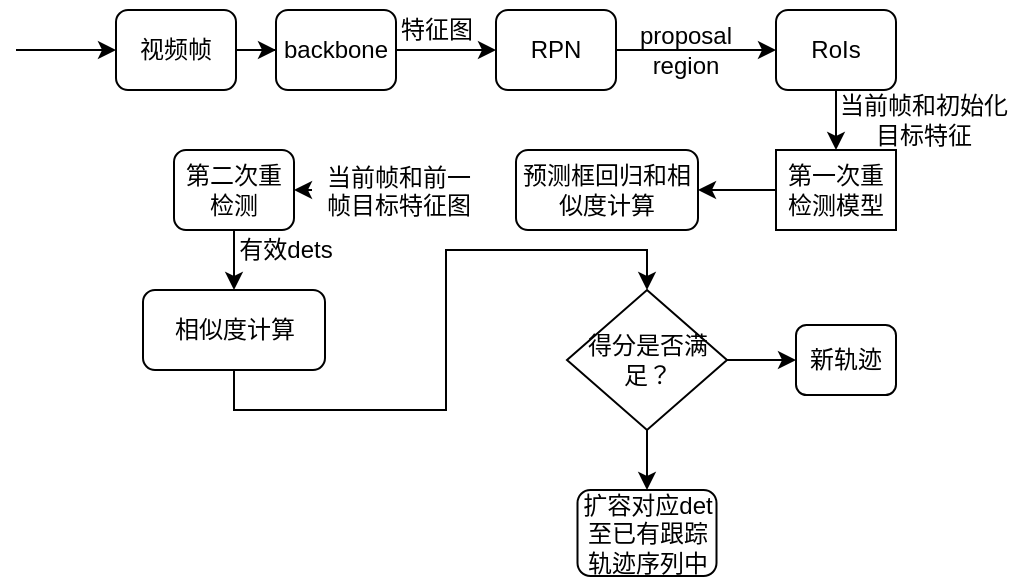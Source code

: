 <mxfile version="20.5.3" type="github">
  <diagram id="C5RBs43oDa-KdzZeNtuy" name="Page-1">
    <mxGraphModel dx="1445" dy="336" grid="1" gridSize="10" guides="1" tooltips="1" connect="1" arrows="1" fold="1" page="1" pageScale="1" pageWidth="827" pageHeight="1169" math="0" shadow="0">
      <root>
        <mxCell id="WIyWlLk6GJQsqaUBKTNV-0" />
        <mxCell id="WIyWlLk6GJQsqaUBKTNV-1" parent="WIyWlLk6GJQsqaUBKTNV-0" />
        <mxCell id="yq9W5TSuTJ_uVS9eRUoZ-3" style="edgeStyle=orthogonalEdgeStyle;rounded=0;orthogonalLoop=1;jettySize=auto;html=1;entryX=0;entryY=0.5;entryDx=0;entryDy=0;" edge="1" parent="WIyWlLk6GJQsqaUBKTNV-1" source="yq9W5TSuTJ_uVS9eRUoZ-1" target="yq9W5TSuTJ_uVS9eRUoZ-2">
          <mxGeometry relative="1" as="geometry" />
        </mxCell>
        <mxCell id="yq9W5TSuTJ_uVS9eRUoZ-1" value="backbone" style="rounded=1;whiteSpace=wrap;html=1;fontSize=12;glass=0;strokeWidth=1;shadow=0;" vertex="1" parent="WIyWlLk6GJQsqaUBKTNV-1">
          <mxGeometry x="90" y="170" width="60" height="40" as="geometry" />
        </mxCell>
        <mxCell id="yq9W5TSuTJ_uVS9eRUoZ-6" style="edgeStyle=orthogonalEdgeStyle;rounded=0;orthogonalLoop=1;jettySize=auto;html=1;entryX=0;entryY=0.5;entryDx=0;entryDy=0;" edge="1" parent="WIyWlLk6GJQsqaUBKTNV-1" source="yq9W5TSuTJ_uVS9eRUoZ-2" target="yq9W5TSuTJ_uVS9eRUoZ-4">
          <mxGeometry relative="1" as="geometry" />
        </mxCell>
        <mxCell id="yq9W5TSuTJ_uVS9eRUoZ-2" value="RPN" style="rounded=1;whiteSpace=wrap;html=1;fontSize=12;glass=0;strokeWidth=1;shadow=0;" vertex="1" parent="WIyWlLk6GJQsqaUBKTNV-1">
          <mxGeometry x="200" y="170" width="60" height="40" as="geometry" />
        </mxCell>
        <mxCell id="yq9W5TSuTJ_uVS9eRUoZ-13" style="edgeStyle=orthogonalEdgeStyle;rounded=0;orthogonalLoop=1;jettySize=auto;html=1;exitX=0.5;exitY=1;exitDx=0;exitDy=0;entryX=0.5;entryY=0;entryDx=0;entryDy=0;" edge="1" parent="WIyWlLk6GJQsqaUBKTNV-1" source="yq9W5TSuTJ_uVS9eRUoZ-4" target="yq9W5TSuTJ_uVS9eRUoZ-12">
          <mxGeometry relative="1" as="geometry" />
        </mxCell>
        <mxCell id="yq9W5TSuTJ_uVS9eRUoZ-4" value="RoIs" style="rounded=1;whiteSpace=wrap;html=1;fontSize=12;glass=0;strokeWidth=1;shadow=0;" vertex="1" parent="WIyWlLk6GJQsqaUBKTNV-1">
          <mxGeometry x="340" y="170" width="60" height="40" as="geometry" />
        </mxCell>
        <mxCell id="yq9W5TSuTJ_uVS9eRUoZ-9" style="edgeStyle=orthogonalEdgeStyle;rounded=0;orthogonalLoop=1;jettySize=auto;html=1;entryX=0;entryY=0.5;entryDx=0;entryDy=0;" edge="1" parent="WIyWlLk6GJQsqaUBKTNV-1" source="yq9W5TSuTJ_uVS9eRUoZ-8" target="yq9W5TSuTJ_uVS9eRUoZ-1">
          <mxGeometry relative="1" as="geometry" />
        </mxCell>
        <mxCell id="yq9W5TSuTJ_uVS9eRUoZ-8" value="视频帧" style="rounded=1;whiteSpace=wrap;html=1;fontSize=12;glass=0;strokeWidth=1;shadow=0;" vertex="1" parent="WIyWlLk6GJQsqaUBKTNV-1">
          <mxGeometry x="10" y="170" width="60" height="40" as="geometry" />
        </mxCell>
        <mxCell id="yq9W5TSuTJ_uVS9eRUoZ-19" style="edgeStyle=orthogonalEdgeStyle;rounded=0;orthogonalLoop=1;jettySize=auto;html=1;exitX=0;exitY=0.5;exitDx=0;exitDy=0;entryX=1;entryY=0.5;entryDx=0;entryDy=0;" edge="1" parent="WIyWlLk6GJQsqaUBKTNV-1" source="yq9W5TSuTJ_uVS9eRUoZ-12" target="yq9W5TSuTJ_uVS9eRUoZ-20">
          <mxGeometry relative="1" as="geometry">
            <mxPoint x="310" y="260" as="targetPoint" />
          </mxGeometry>
        </mxCell>
        <mxCell id="yq9W5TSuTJ_uVS9eRUoZ-12" value="第一次重检测模型" style="rounded=0;whiteSpace=wrap;html=1;" vertex="1" parent="WIyWlLk6GJQsqaUBKTNV-1">
          <mxGeometry x="340" y="240" width="60" height="40" as="geometry" />
        </mxCell>
        <mxCell id="yq9W5TSuTJ_uVS9eRUoZ-16" value="" style="endArrow=classic;html=1;rounded=0;entryX=0;entryY=0.5;entryDx=0;entryDy=0;" edge="1" parent="WIyWlLk6GJQsqaUBKTNV-1" target="yq9W5TSuTJ_uVS9eRUoZ-8">
          <mxGeometry width="50" height="50" relative="1" as="geometry">
            <mxPoint x="-40" y="190" as="sourcePoint" />
            <mxPoint x="-40" y="160" as="targetPoint" />
          </mxGeometry>
        </mxCell>
        <mxCell id="yq9W5TSuTJ_uVS9eRUoZ-17" value="proposal region" style="text;html=1;strokeColor=none;fillColor=none;align=center;verticalAlign=middle;whiteSpace=wrap;rounded=0;" vertex="1" parent="WIyWlLk6GJQsqaUBKTNV-1">
          <mxGeometry x="260" y="175" width="70" height="30" as="geometry" />
        </mxCell>
        <mxCell id="yq9W5TSuTJ_uVS9eRUoZ-18" value="当前帧和初始化目标特征" style="text;html=1;strokeColor=none;fillColor=none;align=center;verticalAlign=middle;whiteSpace=wrap;rounded=0;" vertex="1" parent="WIyWlLk6GJQsqaUBKTNV-1">
          <mxGeometry x="367" y="220" width="94" height="10" as="geometry" />
        </mxCell>
        <mxCell id="yq9W5TSuTJ_uVS9eRUoZ-31" style="edgeStyle=orthogonalEdgeStyle;rounded=0;orthogonalLoop=1;jettySize=auto;html=1;entryX=1;entryY=0.5;entryDx=0;entryDy=0;startArrow=none;" edge="1" parent="WIyWlLk6GJQsqaUBKTNV-1" target="yq9W5TSuTJ_uVS9eRUoZ-21">
          <mxGeometry relative="1" as="geometry">
            <mxPoint x="108" y="260" as="sourcePoint" />
          </mxGeometry>
        </mxCell>
        <mxCell id="yq9W5TSuTJ_uVS9eRUoZ-20" value="预测框回归和相似度计算" style="rounded=1;whiteSpace=wrap;html=1;fontSize=12;glass=0;strokeWidth=1;shadow=0;" vertex="1" parent="WIyWlLk6GJQsqaUBKTNV-1">
          <mxGeometry x="210" y="240" width="91" height="40" as="geometry" />
        </mxCell>
        <mxCell id="yq9W5TSuTJ_uVS9eRUoZ-36" style="edgeStyle=orthogonalEdgeStyle;rounded=0;orthogonalLoop=1;jettySize=auto;html=1;exitX=0.5;exitY=1;exitDx=0;exitDy=0;entryX=0.5;entryY=0;entryDx=0;entryDy=0;" edge="1" parent="WIyWlLk6GJQsqaUBKTNV-1" source="yq9W5TSuTJ_uVS9eRUoZ-21" target="yq9W5TSuTJ_uVS9eRUoZ-29">
          <mxGeometry relative="1" as="geometry" />
        </mxCell>
        <mxCell id="yq9W5TSuTJ_uVS9eRUoZ-21" value="第二次重检测" style="rounded=1;whiteSpace=wrap;html=1;fontSize=12;glass=0;strokeWidth=1;shadow=0;" vertex="1" parent="WIyWlLk6GJQsqaUBKTNV-1">
          <mxGeometry x="39" y="240" width="60" height="40" as="geometry" />
        </mxCell>
        <mxCell id="yq9W5TSuTJ_uVS9eRUoZ-38" style="edgeStyle=orthogonalEdgeStyle;rounded=0;orthogonalLoop=1;jettySize=auto;html=1;exitX=0.5;exitY=1;exitDx=0;exitDy=0;entryX=0.5;entryY=0;entryDx=0;entryDy=0;" edge="1" parent="WIyWlLk6GJQsqaUBKTNV-1" source="yq9W5TSuTJ_uVS9eRUoZ-29" target="yq9W5TSuTJ_uVS9eRUoZ-37">
          <mxGeometry relative="1" as="geometry" />
        </mxCell>
        <mxCell id="yq9W5TSuTJ_uVS9eRUoZ-29" value="相似度计算" style="rounded=1;whiteSpace=wrap;html=1;fontSize=12;glass=0;strokeWidth=1;shadow=0;" vertex="1" parent="WIyWlLk6GJQsqaUBKTNV-1">
          <mxGeometry x="23.5" y="310" width="91" height="40" as="geometry" />
        </mxCell>
        <mxCell id="yq9W5TSuTJ_uVS9eRUoZ-32" value="特征图" style="text;html=1;align=center;verticalAlign=middle;resizable=0;points=[];autosize=1;strokeColor=none;fillColor=none;" vertex="1" parent="WIyWlLk6GJQsqaUBKTNV-1">
          <mxGeometry x="140" y="165" width="60" height="30" as="geometry" />
        </mxCell>
        <mxCell id="yq9W5TSuTJ_uVS9eRUoZ-43" style="edgeStyle=orthogonalEdgeStyle;rounded=0;orthogonalLoop=1;jettySize=auto;html=1;exitX=0.5;exitY=1;exitDx=0;exitDy=0;entryX=0.5;entryY=0;entryDx=0;entryDy=0;" edge="1" parent="WIyWlLk6GJQsqaUBKTNV-1" source="yq9W5TSuTJ_uVS9eRUoZ-37" target="yq9W5TSuTJ_uVS9eRUoZ-42">
          <mxGeometry relative="1" as="geometry" />
        </mxCell>
        <mxCell id="yq9W5TSuTJ_uVS9eRUoZ-45" style="edgeStyle=orthogonalEdgeStyle;rounded=0;orthogonalLoop=1;jettySize=auto;html=1;exitX=1;exitY=0.5;exitDx=0;exitDy=0;entryX=0;entryY=0.5;entryDx=0;entryDy=0;" edge="1" parent="WIyWlLk6GJQsqaUBKTNV-1" source="yq9W5TSuTJ_uVS9eRUoZ-37" target="yq9W5TSuTJ_uVS9eRUoZ-41">
          <mxGeometry relative="1" as="geometry" />
        </mxCell>
        <mxCell id="yq9W5TSuTJ_uVS9eRUoZ-37" value="得分是否满足？" style="rhombus;whiteSpace=wrap;html=1;" vertex="1" parent="WIyWlLk6GJQsqaUBKTNV-1">
          <mxGeometry x="235.5" y="310" width="80" height="70" as="geometry" />
        </mxCell>
        <mxCell id="yq9W5TSuTJ_uVS9eRUoZ-41" value="新轨迹" style="rounded=1;whiteSpace=wrap;html=1;fontSize=12;glass=0;strokeWidth=1;shadow=0;" vertex="1" parent="WIyWlLk6GJQsqaUBKTNV-1">
          <mxGeometry x="350" y="327.5" width="50" height="35" as="geometry" />
        </mxCell>
        <mxCell id="yq9W5TSuTJ_uVS9eRUoZ-42" value="扩容对应det至已有跟踪轨迹序列中" style="rounded=1;whiteSpace=wrap;html=1;fontSize=12;glass=0;strokeWidth=1;shadow=0;" vertex="1" parent="WIyWlLk6GJQsqaUBKTNV-1">
          <mxGeometry x="240.75" y="410" width="69.5" height="43" as="geometry" />
        </mxCell>
        <mxCell id="yq9W5TSuTJ_uVS9eRUoZ-46" value="有效dets" style="text;html=1;strokeColor=none;fillColor=none;align=center;verticalAlign=middle;whiteSpace=wrap;rounded=0;" vertex="1" parent="WIyWlLk6GJQsqaUBKTNV-1">
          <mxGeometry x="70" y="280" width="50" height="20" as="geometry" />
        </mxCell>
        <mxCell id="yq9W5TSuTJ_uVS9eRUoZ-26" value="&lt;div style=&quot;text-align: center;&quot;&gt;当前帧和前一帧目标特征图&lt;/div&gt;" style="text;whiteSpace=wrap;html=1;" vertex="1" parent="WIyWlLk6GJQsqaUBKTNV-1">
          <mxGeometry x="110" y="240" width="81" height="40" as="geometry" />
        </mxCell>
      </root>
    </mxGraphModel>
  </diagram>
</mxfile>
